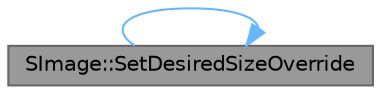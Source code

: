 digraph "SImage::SetDesiredSizeOverride"
{
 // INTERACTIVE_SVG=YES
 // LATEX_PDF_SIZE
  bgcolor="transparent";
  edge [fontname=Helvetica,fontsize=10,labelfontname=Helvetica,labelfontsize=10];
  node [fontname=Helvetica,fontsize=10,shape=box,height=0.2,width=0.4];
  rankdir="LR";
  Node1 [id="Node000001",label="SImage::SetDesiredSizeOverride",height=0.2,width=0.4,color="gray40", fillcolor="grey60", style="filled", fontcolor="black",tooltip="Set SizeOverride attribute."];
  Node1 -> Node1 [id="edge1_Node000001_Node000001",color="steelblue1",style="solid",tooltip=" "];
}
